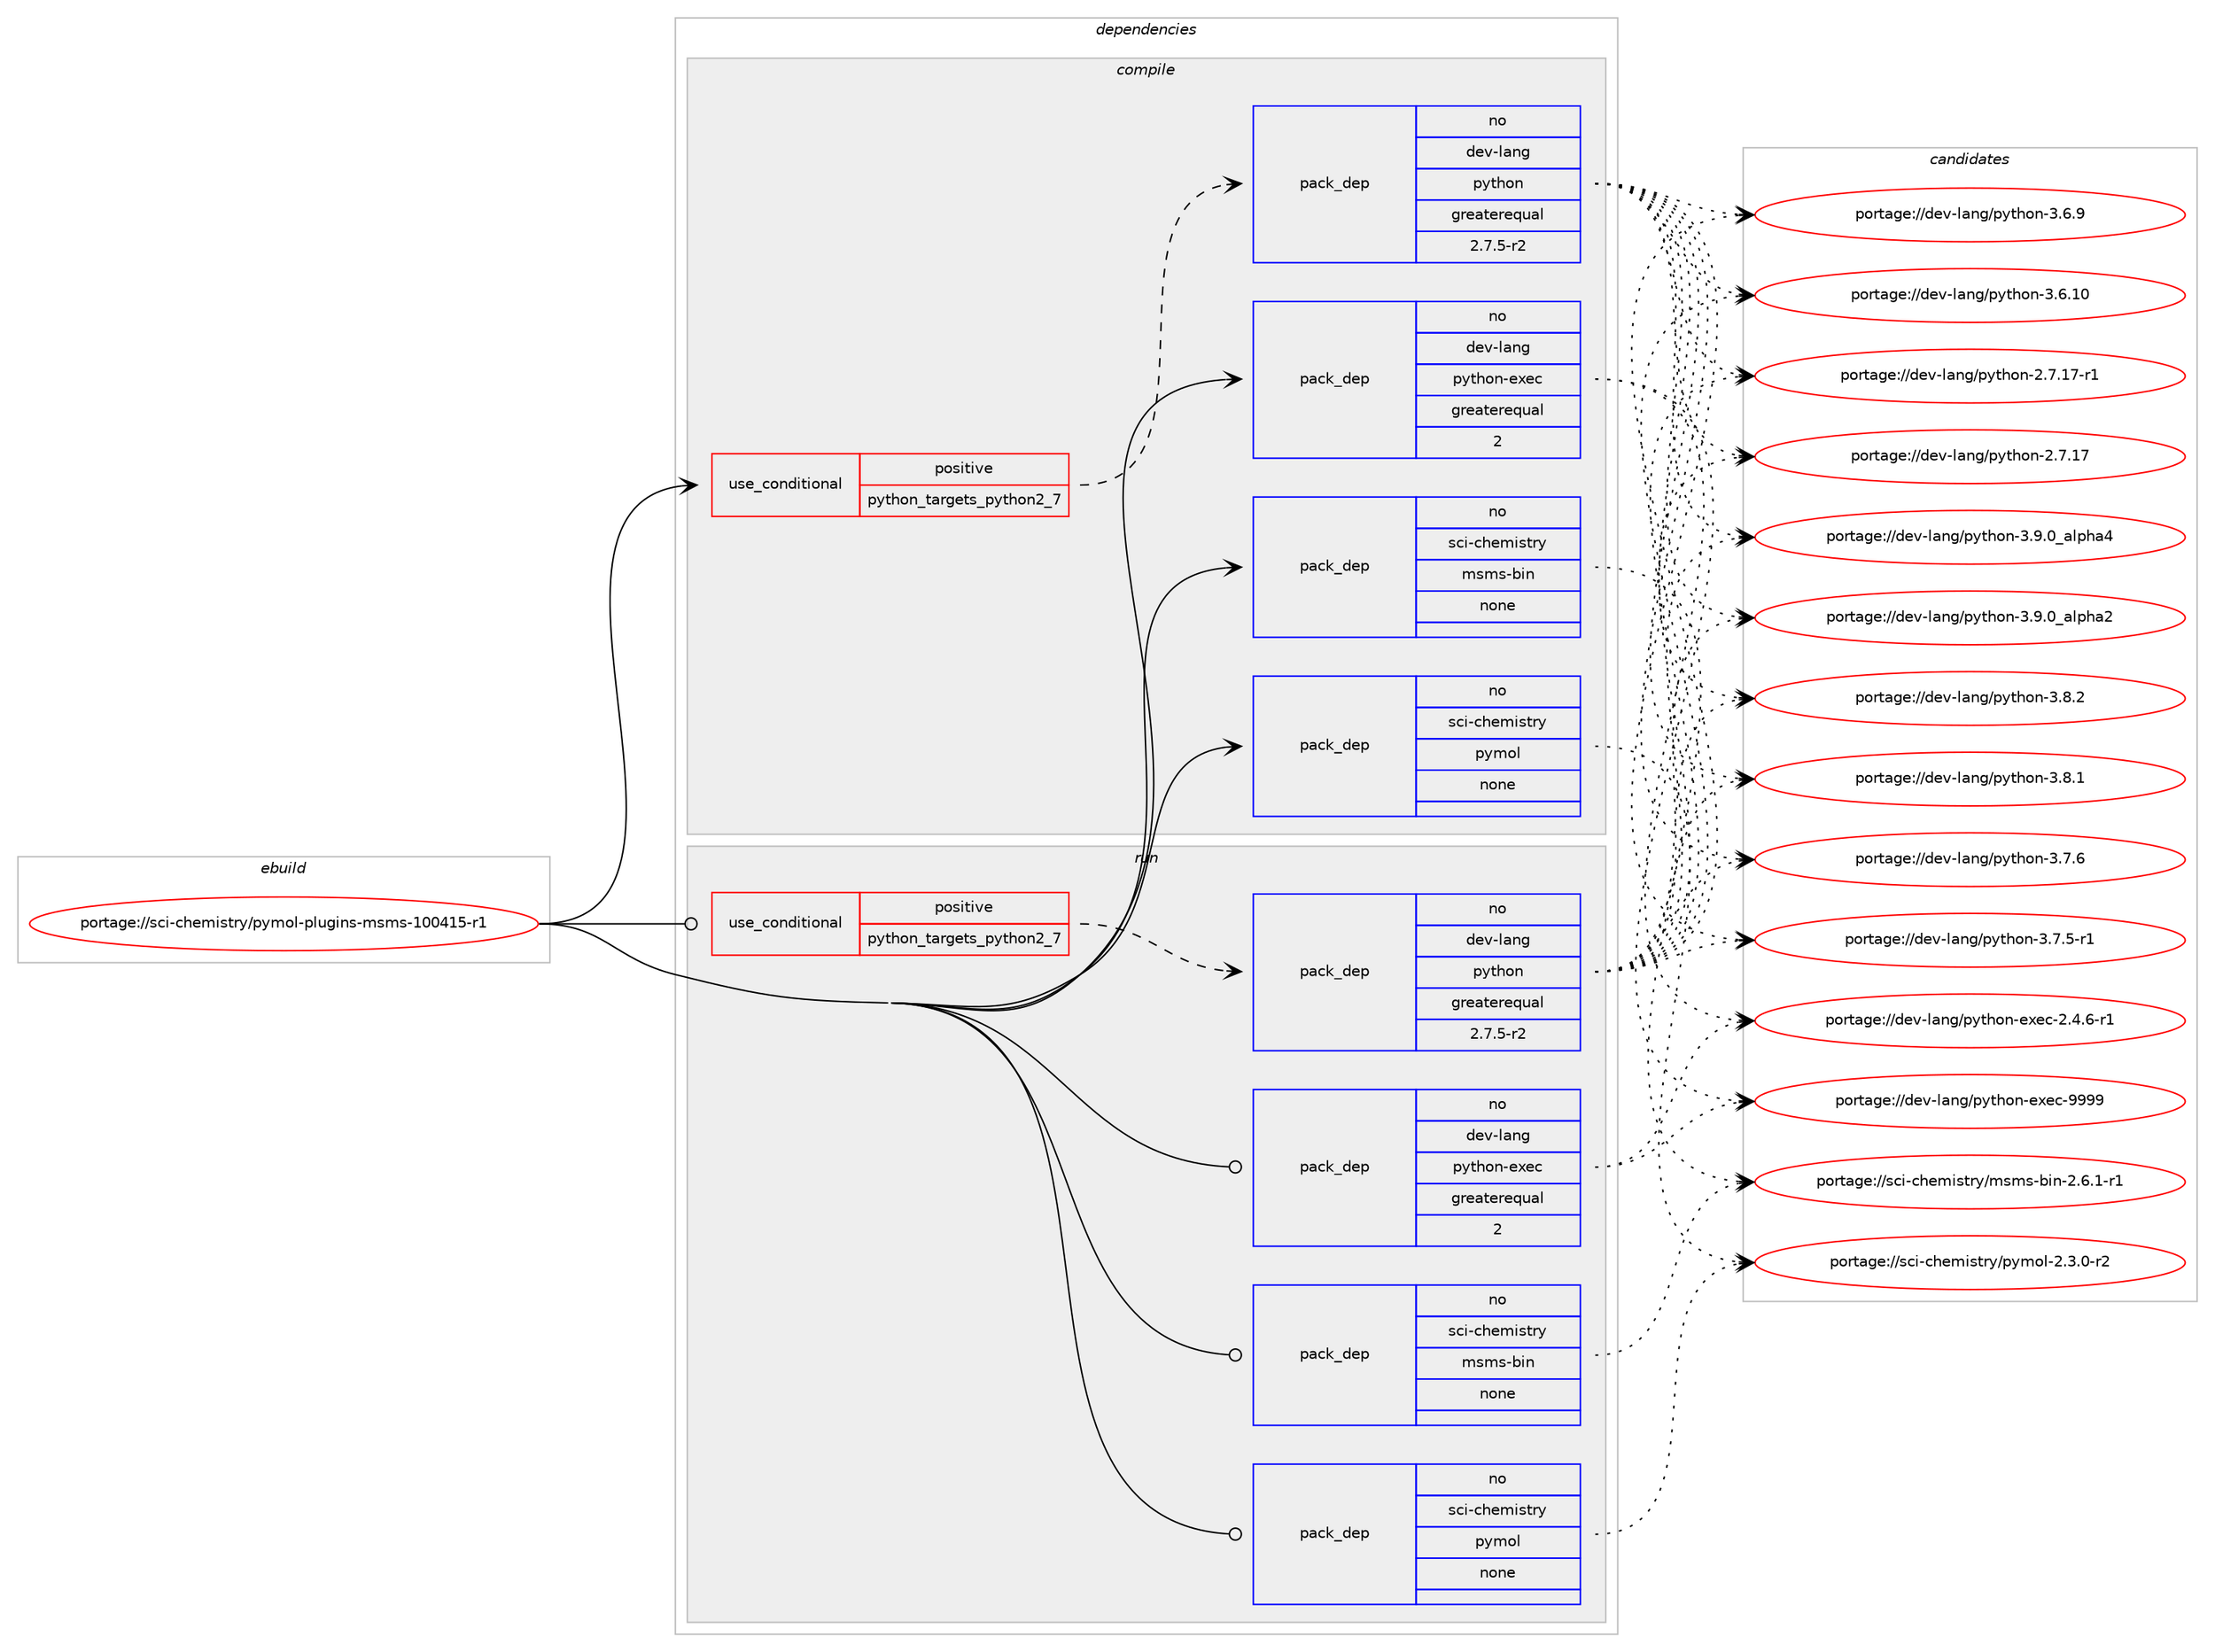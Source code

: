 digraph prolog {

# *************
# Graph options
# *************

newrank=true;
concentrate=true;
compound=true;
graph [rankdir=LR,fontname=Helvetica,fontsize=10,ranksep=1.5];#, ranksep=2.5, nodesep=0.2];
edge  [arrowhead=vee];
node  [fontname=Helvetica,fontsize=10];

# **********
# The ebuild
# **********

subgraph cluster_leftcol {
color=gray;
rank=same;
label=<<i>ebuild</i>>;
id [label="portage://sci-chemistry/pymol-plugins-msms-100415-r1", color=red, width=4, href="../sci-chemistry/pymol-plugins-msms-100415-r1.svg"];
}

# ****************
# The dependencies
# ****************

subgraph cluster_midcol {
color=gray;
label=<<i>dependencies</i>>;
subgraph cluster_compile {
fillcolor="#eeeeee";
style=filled;
label=<<i>compile</i>>;
subgraph cond11383 {
dependency55474 [label=<<TABLE BORDER="0" CELLBORDER="1" CELLSPACING="0" CELLPADDING="4"><TR><TD ROWSPAN="3" CELLPADDING="10">use_conditional</TD></TR><TR><TD>positive</TD></TR><TR><TD>python_targets_python2_7</TD></TR></TABLE>>, shape=none, color=red];
subgraph pack42918 {
dependency55475 [label=<<TABLE BORDER="0" CELLBORDER="1" CELLSPACING="0" CELLPADDING="4" WIDTH="220"><TR><TD ROWSPAN="6" CELLPADDING="30">pack_dep</TD></TR><TR><TD WIDTH="110">no</TD></TR><TR><TD>dev-lang</TD></TR><TR><TD>python</TD></TR><TR><TD>greaterequal</TD></TR><TR><TD>2.7.5-r2</TD></TR></TABLE>>, shape=none, color=blue];
}
dependency55474:e -> dependency55475:w [weight=20,style="dashed",arrowhead="vee"];
}
id:e -> dependency55474:w [weight=20,style="solid",arrowhead="vee"];
subgraph pack42919 {
dependency55476 [label=<<TABLE BORDER="0" CELLBORDER="1" CELLSPACING="0" CELLPADDING="4" WIDTH="220"><TR><TD ROWSPAN="6" CELLPADDING="30">pack_dep</TD></TR><TR><TD WIDTH="110">no</TD></TR><TR><TD>dev-lang</TD></TR><TR><TD>python-exec</TD></TR><TR><TD>greaterequal</TD></TR><TR><TD>2</TD></TR></TABLE>>, shape=none, color=blue];
}
id:e -> dependency55476:w [weight=20,style="solid",arrowhead="vee"];
subgraph pack42920 {
dependency55477 [label=<<TABLE BORDER="0" CELLBORDER="1" CELLSPACING="0" CELLPADDING="4" WIDTH="220"><TR><TD ROWSPAN="6" CELLPADDING="30">pack_dep</TD></TR><TR><TD WIDTH="110">no</TD></TR><TR><TD>sci-chemistry</TD></TR><TR><TD>msms-bin</TD></TR><TR><TD>none</TD></TR><TR><TD></TD></TR></TABLE>>, shape=none, color=blue];
}
id:e -> dependency55477:w [weight=20,style="solid",arrowhead="vee"];
subgraph pack42921 {
dependency55478 [label=<<TABLE BORDER="0" CELLBORDER="1" CELLSPACING="0" CELLPADDING="4" WIDTH="220"><TR><TD ROWSPAN="6" CELLPADDING="30">pack_dep</TD></TR><TR><TD WIDTH="110">no</TD></TR><TR><TD>sci-chemistry</TD></TR><TR><TD>pymol</TD></TR><TR><TD>none</TD></TR><TR><TD></TD></TR></TABLE>>, shape=none, color=blue];
}
id:e -> dependency55478:w [weight=20,style="solid",arrowhead="vee"];
}
subgraph cluster_compileandrun {
fillcolor="#eeeeee";
style=filled;
label=<<i>compile and run</i>>;
}
subgraph cluster_run {
fillcolor="#eeeeee";
style=filled;
label=<<i>run</i>>;
subgraph cond11384 {
dependency55479 [label=<<TABLE BORDER="0" CELLBORDER="1" CELLSPACING="0" CELLPADDING="4"><TR><TD ROWSPAN="3" CELLPADDING="10">use_conditional</TD></TR><TR><TD>positive</TD></TR><TR><TD>python_targets_python2_7</TD></TR></TABLE>>, shape=none, color=red];
subgraph pack42922 {
dependency55480 [label=<<TABLE BORDER="0" CELLBORDER="1" CELLSPACING="0" CELLPADDING="4" WIDTH="220"><TR><TD ROWSPAN="6" CELLPADDING="30">pack_dep</TD></TR><TR><TD WIDTH="110">no</TD></TR><TR><TD>dev-lang</TD></TR><TR><TD>python</TD></TR><TR><TD>greaterequal</TD></TR><TR><TD>2.7.5-r2</TD></TR></TABLE>>, shape=none, color=blue];
}
dependency55479:e -> dependency55480:w [weight=20,style="dashed",arrowhead="vee"];
}
id:e -> dependency55479:w [weight=20,style="solid",arrowhead="odot"];
subgraph pack42923 {
dependency55481 [label=<<TABLE BORDER="0" CELLBORDER="1" CELLSPACING="0" CELLPADDING="4" WIDTH="220"><TR><TD ROWSPAN="6" CELLPADDING="30">pack_dep</TD></TR><TR><TD WIDTH="110">no</TD></TR><TR><TD>dev-lang</TD></TR><TR><TD>python-exec</TD></TR><TR><TD>greaterequal</TD></TR><TR><TD>2</TD></TR></TABLE>>, shape=none, color=blue];
}
id:e -> dependency55481:w [weight=20,style="solid",arrowhead="odot"];
subgraph pack42924 {
dependency55482 [label=<<TABLE BORDER="0" CELLBORDER="1" CELLSPACING="0" CELLPADDING="4" WIDTH="220"><TR><TD ROWSPAN="6" CELLPADDING="30">pack_dep</TD></TR><TR><TD WIDTH="110">no</TD></TR><TR><TD>sci-chemistry</TD></TR><TR><TD>msms-bin</TD></TR><TR><TD>none</TD></TR><TR><TD></TD></TR></TABLE>>, shape=none, color=blue];
}
id:e -> dependency55482:w [weight=20,style="solid",arrowhead="odot"];
subgraph pack42925 {
dependency55483 [label=<<TABLE BORDER="0" CELLBORDER="1" CELLSPACING="0" CELLPADDING="4" WIDTH="220"><TR><TD ROWSPAN="6" CELLPADDING="30">pack_dep</TD></TR><TR><TD WIDTH="110">no</TD></TR><TR><TD>sci-chemistry</TD></TR><TR><TD>pymol</TD></TR><TR><TD>none</TD></TR><TR><TD></TD></TR></TABLE>>, shape=none, color=blue];
}
id:e -> dependency55483:w [weight=20,style="solid",arrowhead="odot"];
}
}

# **************
# The candidates
# **************

subgraph cluster_choices {
rank=same;
color=gray;
label=<<i>candidates</i>>;

subgraph choice42918 {
color=black;
nodesep=1;
choice10010111845108971101034711212111610411111045514657464895971081121049752 [label="portage://dev-lang/python-3.9.0_alpha4", color=red, width=4,href="../dev-lang/python-3.9.0_alpha4.svg"];
choice10010111845108971101034711212111610411111045514657464895971081121049750 [label="portage://dev-lang/python-3.9.0_alpha2", color=red, width=4,href="../dev-lang/python-3.9.0_alpha2.svg"];
choice100101118451089711010347112121116104111110455146564650 [label="portage://dev-lang/python-3.8.2", color=red, width=4,href="../dev-lang/python-3.8.2.svg"];
choice100101118451089711010347112121116104111110455146564649 [label="portage://dev-lang/python-3.8.1", color=red, width=4,href="../dev-lang/python-3.8.1.svg"];
choice100101118451089711010347112121116104111110455146554654 [label="portage://dev-lang/python-3.7.6", color=red, width=4,href="../dev-lang/python-3.7.6.svg"];
choice1001011184510897110103471121211161041111104551465546534511449 [label="portage://dev-lang/python-3.7.5-r1", color=red, width=4,href="../dev-lang/python-3.7.5-r1.svg"];
choice100101118451089711010347112121116104111110455146544657 [label="portage://dev-lang/python-3.6.9", color=red, width=4,href="../dev-lang/python-3.6.9.svg"];
choice10010111845108971101034711212111610411111045514654464948 [label="portage://dev-lang/python-3.6.10", color=red, width=4,href="../dev-lang/python-3.6.10.svg"];
choice100101118451089711010347112121116104111110455046554649554511449 [label="portage://dev-lang/python-2.7.17-r1", color=red, width=4,href="../dev-lang/python-2.7.17-r1.svg"];
choice10010111845108971101034711212111610411111045504655464955 [label="portage://dev-lang/python-2.7.17", color=red, width=4,href="../dev-lang/python-2.7.17.svg"];
dependency55475:e -> choice10010111845108971101034711212111610411111045514657464895971081121049752:w [style=dotted,weight="100"];
dependency55475:e -> choice10010111845108971101034711212111610411111045514657464895971081121049750:w [style=dotted,weight="100"];
dependency55475:e -> choice100101118451089711010347112121116104111110455146564650:w [style=dotted,weight="100"];
dependency55475:e -> choice100101118451089711010347112121116104111110455146564649:w [style=dotted,weight="100"];
dependency55475:e -> choice100101118451089711010347112121116104111110455146554654:w [style=dotted,weight="100"];
dependency55475:e -> choice1001011184510897110103471121211161041111104551465546534511449:w [style=dotted,weight="100"];
dependency55475:e -> choice100101118451089711010347112121116104111110455146544657:w [style=dotted,weight="100"];
dependency55475:e -> choice10010111845108971101034711212111610411111045514654464948:w [style=dotted,weight="100"];
dependency55475:e -> choice100101118451089711010347112121116104111110455046554649554511449:w [style=dotted,weight="100"];
dependency55475:e -> choice10010111845108971101034711212111610411111045504655464955:w [style=dotted,weight="100"];
}
subgraph choice42919 {
color=black;
nodesep=1;
choice10010111845108971101034711212111610411111045101120101994557575757 [label="portage://dev-lang/python-exec-9999", color=red, width=4,href="../dev-lang/python-exec-9999.svg"];
choice10010111845108971101034711212111610411111045101120101994550465246544511449 [label="portage://dev-lang/python-exec-2.4.6-r1", color=red, width=4,href="../dev-lang/python-exec-2.4.6-r1.svg"];
dependency55476:e -> choice10010111845108971101034711212111610411111045101120101994557575757:w [style=dotted,weight="100"];
dependency55476:e -> choice10010111845108971101034711212111610411111045101120101994550465246544511449:w [style=dotted,weight="100"];
}
subgraph choice42920 {
color=black;
nodesep=1;
choice1159910545991041011091051151161141214710911510911545981051104550465446494511449 [label="portage://sci-chemistry/msms-bin-2.6.1-r1", color=red, width=4,href="../sci-chemistry/msms-bin-2.6.1-r1.svg"];
dependency55477:e -> choice1159910545991041011091051151161141214710911510911545981051104550465446494511449:w [style=dotted,weight="100"];
}
subgraph choice42921 {
color=black;
nodesep=1;
choice115991054599104101109105115116114121471121211091111084550465146484511450 [label="portage://sci-chemistry/pymol-2.3.0-r2", color=red, width=4,href="../sci-chemistry/pymol-2.3.0-r2.svg"];
dependency55478:e -> choice115991054599104101109105115116114121471121211091111084550465146484511450:w [style=dotted,weight="100"];
}
subgraph choice42922 {
color=black;
nodesep=1;
choice10010111845108971101034711212111610411111045514657464895971081121049752 [label="portage://dev-lang/python-3.9.0_alpha4", color=red, width=4,href="../dev-lang/python-3.9.0_alpha4.svg"];
choice10010111845108971101034711212111610411111045514657464895971081121049750 [label="portage://dev-lang/python-3.9.0_alpha2", color=red, width=4,href="../dev-lang/python-3.9.0_alpha2.svg"];
choice100101118451089711010347112121116104111110455146564650 [label="portage://dev-lang/python-3.8.2", color=red, width=4,href="../dev-lang/python-3.8.2.svg"];
choice100101118451089711010347112121116104111110455146564649 [label="portage://dev-lang/python-3.8.1", color=red, width=4,href="../dev-lang/python-3.8.1.svg"];
choice100101118451089711010347112121116104111110455146554654 [label="portage://dev-lang/python-3.7.6", color=red, width=4,href="../dev-lang/python-3.7.6.svg"];
choice1001011184510897110103471121211161041111104551465546534511449 [label="portage://dev-lang/python-3.7.5-r1", color=red, width=4,href="../dev-lang/python-3.7.5-r1.svg"];
choice100101118451089711010347112121116104111110455146544657 [label="portage://dev-lang/python-3.6.9", color=red, width=4,href="../dev-lang/python-3.6.9.svg"];
choice10010111845108971101034711212111610411111045514654464948 [label="portage://dev-lang/python-3.6.10", color=red, width=4,href="../dev-lang/python-3.6.10.svg"];
choice100101118451089711010347112121116104111110455046554649554511449 [label="portage://dev-lang/python-2.7.17-r1", color=red, width=4,href="../dev-lang/python-2.7.17-r1.svg"];
choice10010111845108971101034711212111610411111045504655464955 [label="portage://dev-lang/python-2.7.17", color=red, width=4,href="../dev-lang/python-2.7.17.svg"];
dependency55480:e -> choice10010111845108971101034711212111610411111045514657464895971081121049752:w [style=dotted,weight="100"];
dependency55480:e -> choice10010111845108971101034711212111610411111045514657464895971081121049750:w [style=dotted,weight="100"];
dependency55480:e -> choice100101118451089711010347112121116104111110455146564650:w [style=dotted,weight="100"];
dependency55480:e -> choice100101118451089711010347112121116104111110455146564649:w [style=dotted,weight="100"];
dependency55480:e -> choice100101118451089711010347112121116104111110455146554654:w [style=dotted,weight="100"];
dependency55480:e -> choice1001011184510897110103471121211161041111104551465546534511449:w [style=dotted,weight="100"];
dependency55480:e -> choice100101118451089711010347112121116104111110455146544657:w [style=dotted,weight="100"];
dependency55480:e -> choice10010111845108971101034711212111610411111045514654464948:w [style=dotted,weight="100"];
dependency55480:e -> choice100101118451089711010347112121116104111110455046554649554511449:w [style=dotted,weight="100"];
dependency55480:e -> choice10010111845108971101034711212111610411111045504655464955:w [style=dotted,weight="100"];
}
subgraph choice42923 {
color=black;
nodesep=1;
choice10010111845108971101034711212111610411111045101120101994557575757 [label="portage://dev-lang/python-exec-9999", color=red, width=4,href="../dev-lang/python-exec-9999.svg"];
choice10010111845108971101034711212111610411111045101120101994550465246544511449 [label="portage://dev-lang/python-exec-2.4.6-r1", color=red, width=4,href="../dev-lang/python-exec-2.4.6-r1.svg"];
dependency55481:e -> choice10010111845108971101034711212111610411111045101120101994557575757:w [style=dotted,weight="100"];
dependency55481:e -> choice10010111845108971101034711212111610411111045101120101994550465246544511449:w [style=dotted,weight="100"];
}
subgraph choice42924 {
color=black;
nodesep=1;
choice1159910545991041011091051151161141214710911510911545981051104550465446494511449 [label="portage://sci-chemistry/msms-bin-2.6.1-r1", color=red, width=4,href="../sci-chemistry/msms-bin-2.6.1-r1.svg"];
dependency55482:e -> choice1159910545991041011091051151161141214710911510911545981051104550465446494511449:w [style=dotted,weight="100"];
}
subgraph choice42925 {
color=black;
nodesep=1;
choice115991054599104101109105115116114121471121211091111084550465146484511450 [label="portage://sci-chemistry/pymol-2.3.0-r2", color=red, width=4,href="../sci-chemistry/pymol-2.3.0-r2.svg"];
dependency55483:e -> choice115991054599104101109105115116114121471121211091111084550465146484511450:w [style=dotted,weight="100"];
}
}

}
